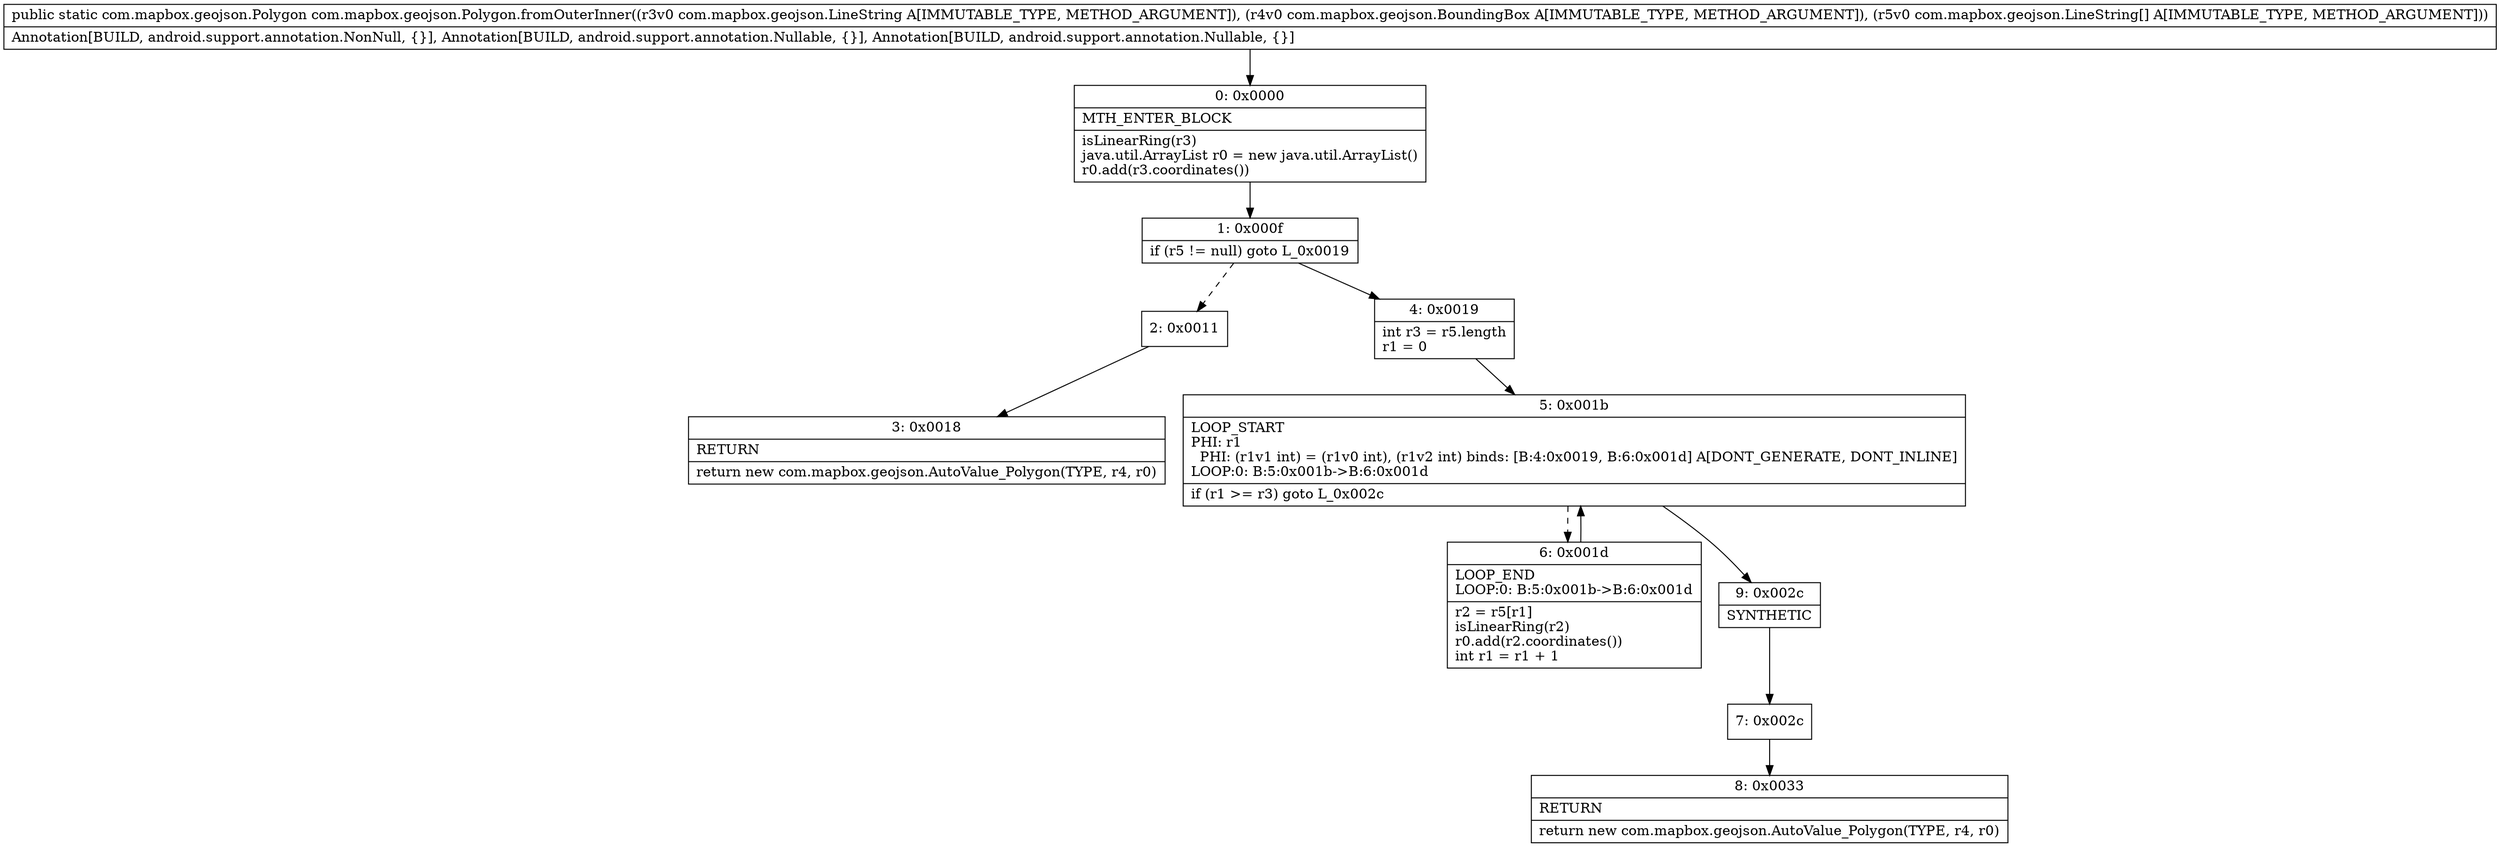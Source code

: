 digraph "CFG forcom.mapbox.geojson.Polygon.fromOuterInner(Lcom\/mapbox\/geojson\/LineString;Lcom\/mapbox\/geojson\/BoundingBox;[Lcom\/mapbox\/geojson\/LineString;)Lcom\/mapbox\/geojson\/Polygon;" {
Node_0 [shape=record,label="{0\:\ 0x0000|MTH_ENTER_BLOCK\l|isLinearRing(r3)\ljava.util.ArrayList r0 = new java.util.ArrayList()\lr0.add(r3.coordinates())\l}"];
Node_1 [shape=record,label="{1\:\ 0x000f|if (r5 != null) goto L_0x0019\l}"];
Node_2 [shape=record,label="{2\:\ 0x0011}"];
Node_3 [shape=record,label="{3\:\ 0x0018|RETURN\l|return new com.mapbox.geojson.AutoValue_Polygon(TYPE, r4, r0)\l}"];
Node_4 [shape=record,label="{4\:\ 0x0019|int r3 = r5.length\lr1 = 0\l}"];
Node_5 [shape=record,label="{5\:\ 0x001b|LOOP_START\lPHI: r1 \l  PHI: (r1v1 int) = (r1v0 int), (r1v2 int) binds: [B:4:0x0019, B:6:0x001d] A[DONT_GENERATE, DONT_INLINE]\lLOOP:0: B:5:0x001b\-\>B:6:0x001d\l|if (r1 \>= r3) goto L_0x002c\l}"];
Node_6 [shape=record,label="{6\:\ 0x001d|LOOP_END\lLOOP:0: B:5:0x001b\-\>B:6:0x001d\l|r2 = r5[r1]\lisLinearRing(r2)\lr0.add(r2.coordinates())\lint r1 = r1 + 1\l}"];
Node_7 [shape=record,label="{7\:\ 0x002c}"];
Node_8 [shape=record,label="{8\:\ 0x0033|RETURN\l|return new com.mapbox.geojson.AutoValue_Polygon(TYPE, r4, r0)\l}"];
Node_9 [shape=record,label="{9\:\ 0x002c|SYNTHETIC\l}"];
MethodNode[shape=record,label="{public static com.mapbox.geojson.Polygon com.mapbox.geojson.Polygon.fromOuterInner((r3v0 com.mapbox.geojson.LineString A[IMMUTABLE_TYPE, METHOD_ARGUMENT]), (r4v0 com.mapbox.geojson.BoundingBox A[IMMUTABLE_TYPE, METHOD_ARGUMENT]), (r5v0 com.mapbox.geojson.LineString[] A[IMMUTABLE_TYPE, METHOD_ARGUMENT]))  | Annotation[BUILD, android.support.annotation.NonNull, \{\}], Annotation[BUILD, android.support.annotation.Nullable, \{\}], Annotation[BUILD, android.support.annotation.Nullable, \{\}]\l}"];
MethodNode -> Node_0;
Node_0 -> Node_1;
Node_1 -> Node_2[style=dashed];
Node_1 -> Node_4;
Node_2 -> Node_3;
Node_4 -> Node_5;
Node_5 -> Node_6[style=dashed];
Node_5 -> Node_9;
Node_6 -> Node_5;
Node_7 -> Node_8;
Node_9 -> Node_7;
}

